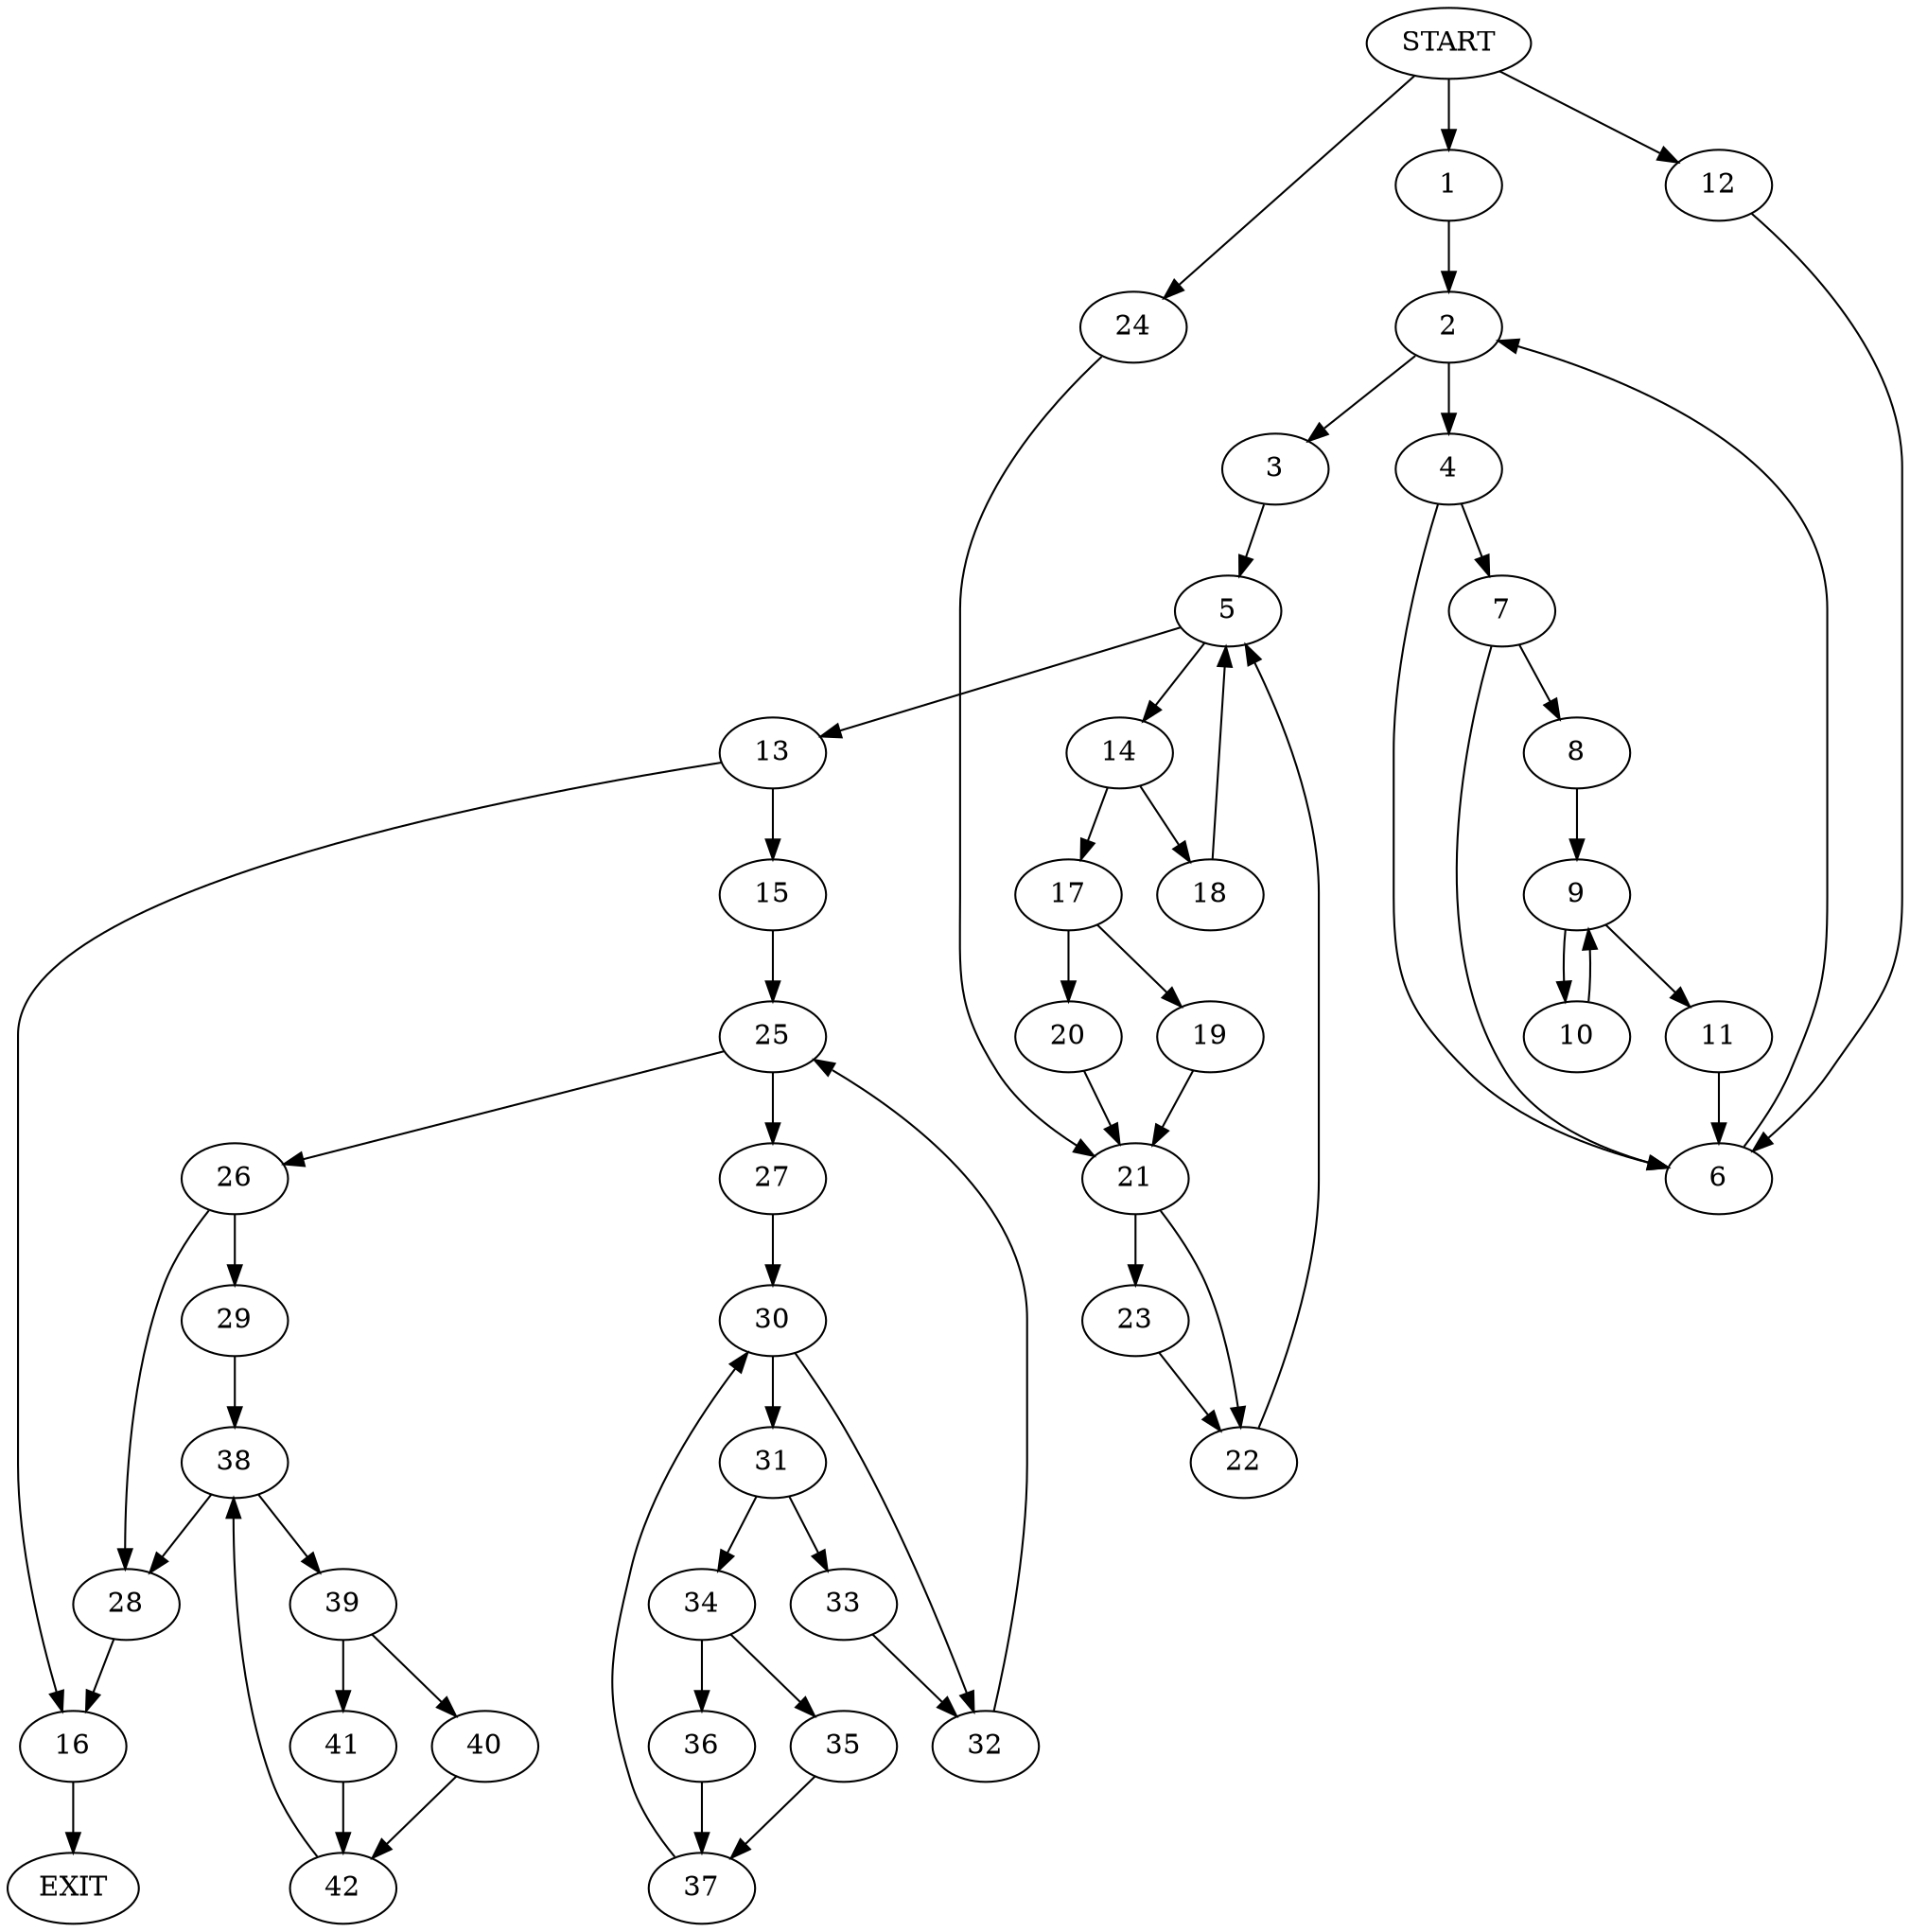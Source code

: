 digraph {
0 [label="START"]
43 [label="EXIT"]
0 -> 1
1 -> 2
2 -> 3
2 -> 4
3 -> 5
4 -> 6
4 -> 7
6 -> 2
7 -> 8
7 -> 6
8 -> 9
9 -> 10
9 -> 11
10 -> 9
11 -> 6
0 -> 12
12 -> 6
5 -> 13
5 -> 14
13 -> 15
13 -> 16
14 -> 17
14 -> 18
17 -> 19
17 -> 20
18 -> 5
20 -> 21
19 -> 21
21 -> 22
21 -> 23
0 -> 24
24 -> 21
23 -> 22
22 -> 5
16 -> 43
15 -> 25
25 -> 26
25 -> 27
26 -> 28
26 -> 29
27 -> 30
30 -> 31
30 -> 32
32 -> 25
31 -> 33
31 -> 34
34 -> 35
34 -> 36
33 -> 32
35 -> 37
36 -> 37
37 -> 30
28 -> 16
29 -> 38
38 -> 39
38 -> 28
39 -> 40
39 -> 41
41 -> 42
40 -> 42
42 -> 38
}
